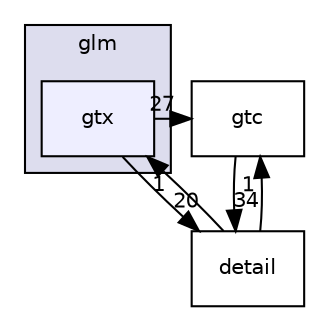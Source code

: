 digraph "D:/Repositorios/TortillaEngine/engine-library/code/headers/glm/gtx" {
  compound=true
  node [ fontsize="10", fontname="Helvetica"];
  edge [ labelfontsize="10", labelfontname="Helvetica"];
  subgraph clusterdir_886eae61df90ca042c9aaa1b35c76c84 {
    graph [ bgcolor="#ddddee", pencolor="black", label="glm" fontname="Helvetica", fontsize="10", URL="dir_886eae61df90ca042c9aaa1b35c76c84.html"]
  dir_40af022c04da0f03ca2fd285fbe3a37c [shape=box, label="gtx", style="filled", fillcolor="#eeeeff", pencolor="black", URL="dir_40af022c04da0f03ca2fd285fbe3a37c.html"];
  }
  dir_0a7645d645f258f5916f193559d500be [shape=box label="gtc" URL="dir_0a7645d645f258f5916f193559d500be.html"];
  dir_b4448c93e0f2e1f11a116de1a083c279 [shape=box label="detail" URL="dir_b4448c93e0f2e1f11a116de1a083c279.html"];
  dir_0a7645d645f258f5916f193559d500be->dir_b4448c93e0f2e1f11a116de1a083c279 [headlabel="34", labeldistance=1.5 headhref="dir_000009_000008.html"];
  dir_40af022c04da0f03ca2fd285fbe3a37c->dir_0a7645d645f258f5916f193559d500be [headlabel="27", labeldistance=1.5 headhref="dir_000007_000009.html"];
  dir_40af022c04da0f03ca2fd285fbe3a37c->dir_b4448c93e0f2e1f11a116de1a083c279 [headlabel="20", labeldistance=1.5 headhref="dir_000007_000008.html"];
  dir_b4448c93e0f2e1f11a116de1a083c279->dir_0a7645d645f258f5916f193559d500be [headlabel="1", labeldistance=1.5 headhref="dir_000008_000009.html"];
  dir_b4448c93e0f2e1f11a116de1a083c279->dir_40af022c04da0f03ca2fd285fbe3a37c [headlabel="1", labeldistance=1.5 headhref="dir_000008_000007.html"];
}
